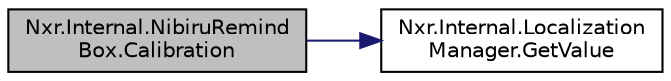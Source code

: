digraph "Nxr.Internal.NibiruRemindBox.Calibration"
{
 // LATEX_PDF_SIZE
  edge [fontname="Helvetica",fontsize="10",labelfontname="Helvetica",labelfontsize="10"];
  node [fontname="Helvetica",fontsize="10",shape=record];
  rankdir="LR";
  Node1 [label="Nxr.Internal.NibiruRemind\lBox.Calibration",height=0.2,width=0.4,color="black", fillcolor="grey75", style="filled", fontcolor="black",tooltip="The dialog of calibration."];
  Node1 -> Node2 [color="midnightblue",fontsize="10",style="solid",fontname="Helvetica"];
  Node2 [label="Nxr.Internal.Localization\lManager.GetValue",height=0.2,width=0.4,color="black", fillcolor="white", style="filled",URL="$class_nxr_1_1_internal_1_1_localization_manager.html#a605e295daa580aa22afb908c853e311a",tooltip="Get the value of Dictionary."];
}
